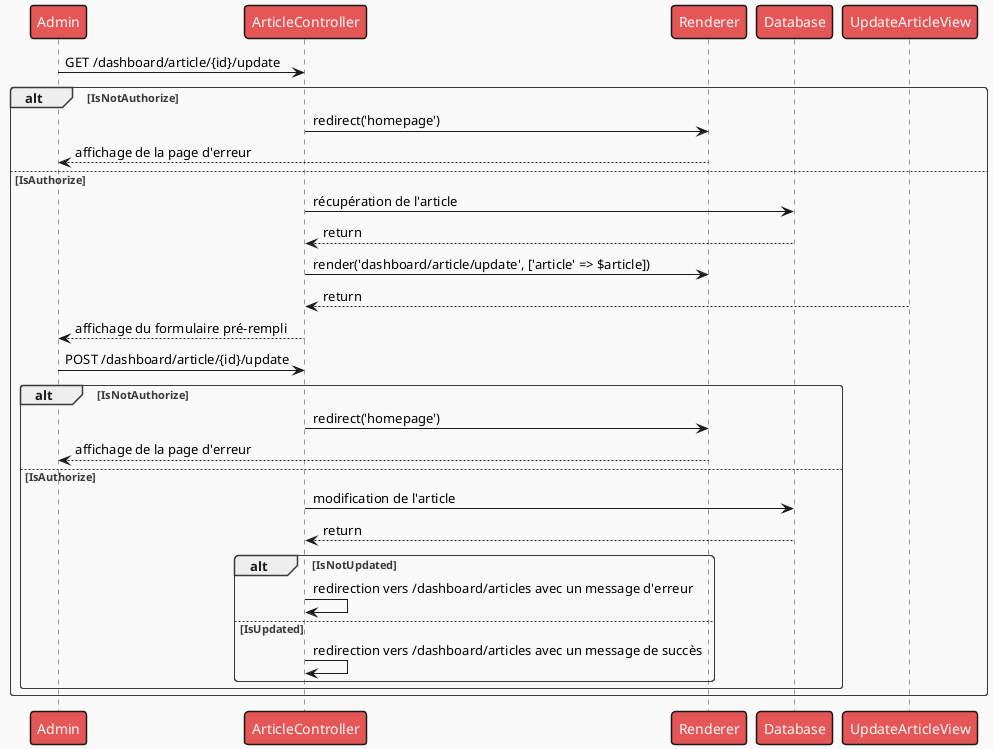@startuml

!theme mars

Person as "Admin" -> ArticleController : GET /dashboard/article/{id}/update

alt IsNotAuthorize
ArticleController -> Renderer : redirect('homepage')
Renderer --> Person : affichage de la page d'erreur
else IsAuthorize
ArticleController -> Database : récupération de l'article
Database --> ArticleController : return
ArticleController -> Renderer : render('dashboard/article/update', ['article' => $article])
UpdateArticleView --> ArticleController : return
ArticleController --> Person : affichage du formulaire pré-rempli

Person -> ArticleController : POST /dashboard/article/{id}/update
    alt IsNotAuthorize
    ArticleController -> Renderer : redirect('homepage')
    Renderer --> Person : affichage de la page d'erreur
    else IsAuthorize
    ArticleController -> Database : modification de l'article
    Database --> ArticleController : return
        alt IsNotUpdated
        ArticleController -> ArticleController : redirection vers /dashboard/articles avec un message d'erreur
        else IsUpdated
        ArticleController -> ArticleController : redirection vers /dashboard/articles avec un message de succès
        end
    end
end
@enduml
